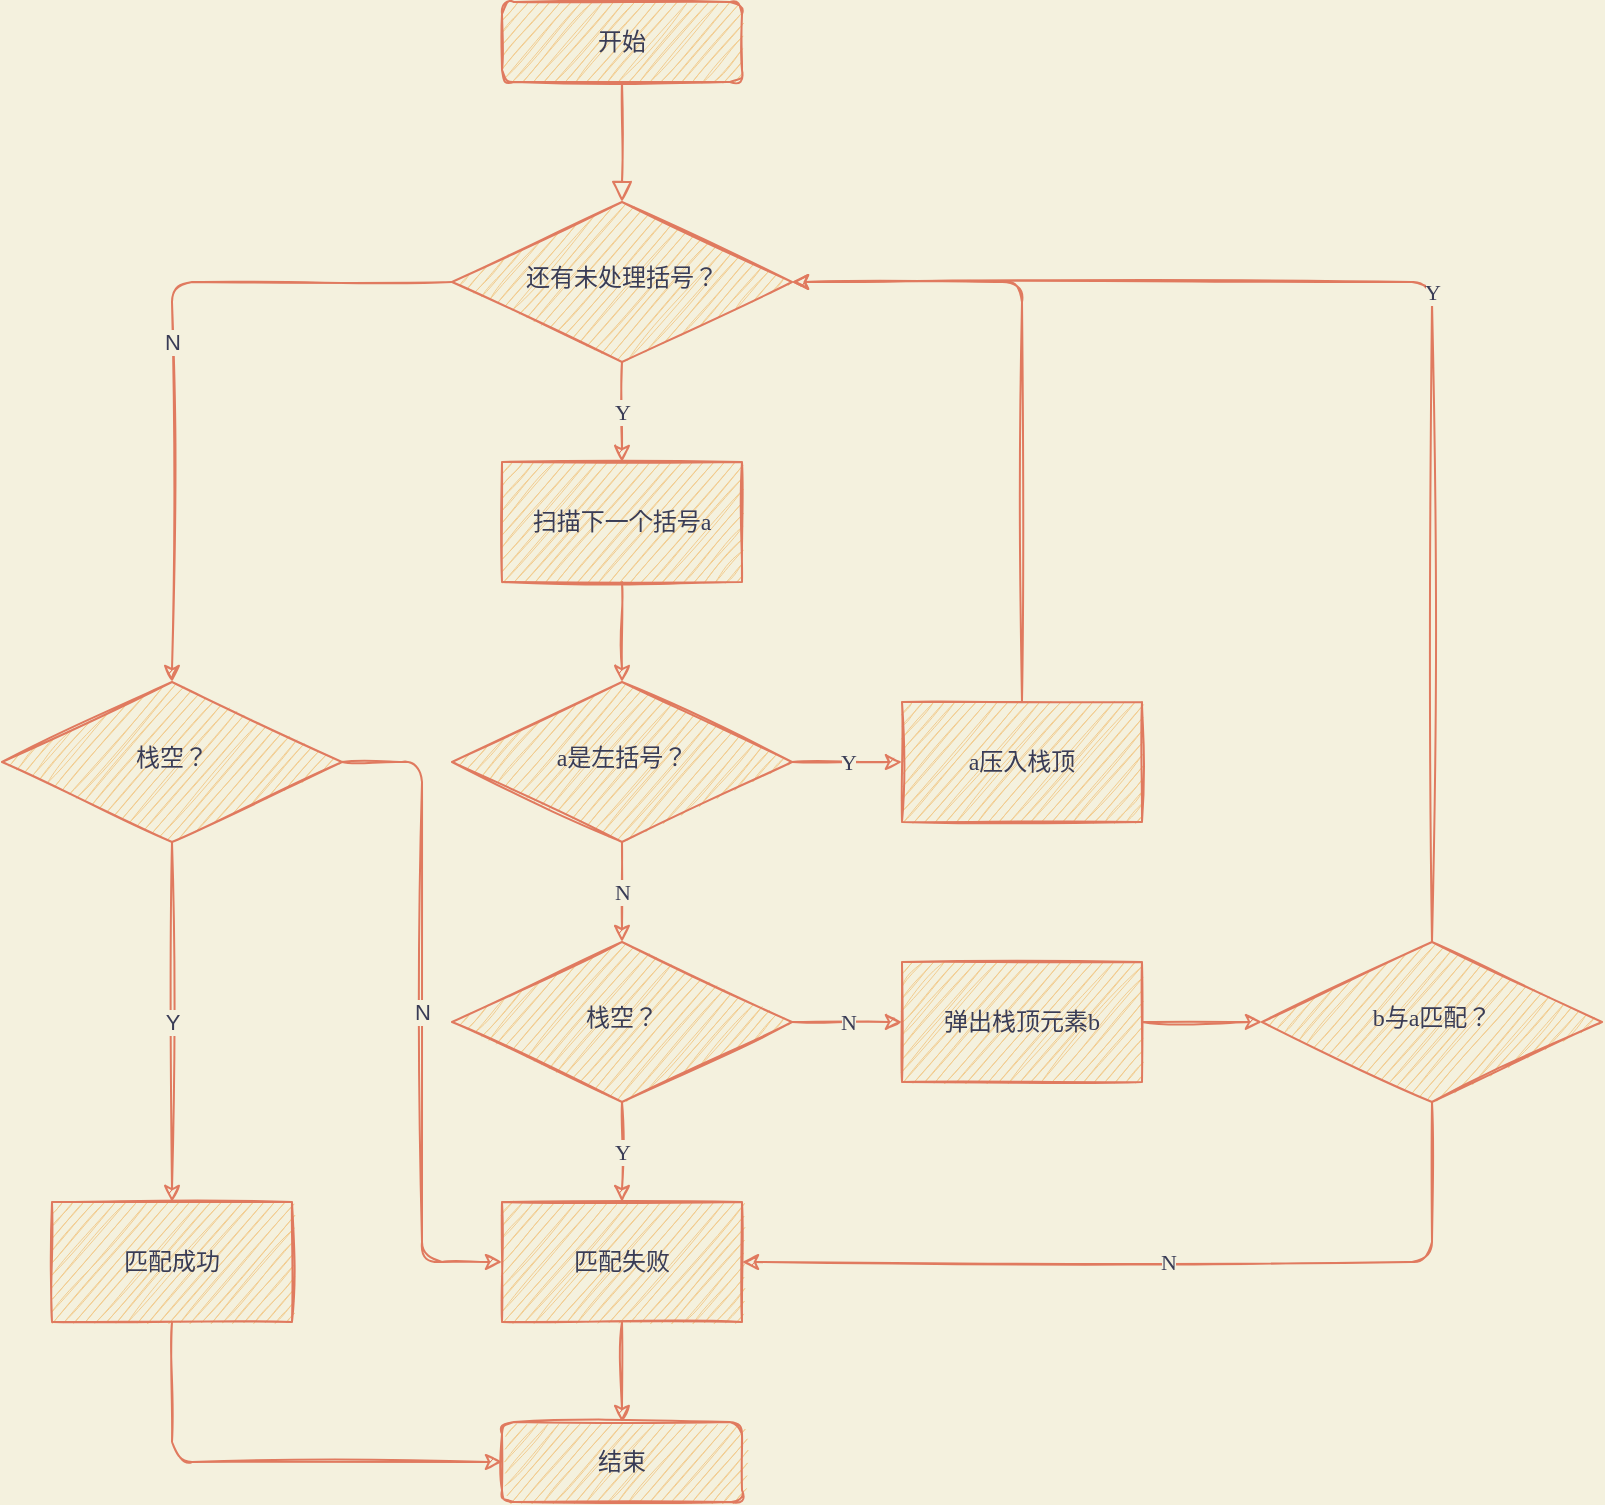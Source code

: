 <mxfile version="13.7.3" type="device"><diagram id="C5RBs43oDa-KdzZeNtuy" name="Page-1"><mxGraphModel dx="1837" dy="588" grid="1" gridSize="10" guides="1" tooltips="1" connect="1" arrows="1" fold="1" page="1" pageScale="1" pageWidth="827" pageHeight="1169" background="#F4F1DE" math="0" shadow="0"><root><mxCell id="WIyWlLk6GJQsqaUBKTNV-0"/><mxCell id="WIyWlLk6GJQsqaUBKTNV-1" parent="WIyWlLk6GJQsqaUBKTNV-0"/><mxCell id="WIyWlLk6GJQsqaUBKTNV-2" value="" style="rounded=0;html=1;jettySize=auto;orthogonalLoop=1;fontSize=11;endArrow=block;endFill=0;endSize=8;strokeWidth=1;shadow=0;labelBackgroundColor=none;edgeStyle=orthogonalEdgeStyle;strokeColor=#E07A5F;fontColor=#393C56;fontFamily=Comic Sans MS;sketch=1;" parent="WIyWlLk6GJQsqaUBKTNV-1" source="WIyWlLk6GJQsqaUBKTNV-3" target="WIyWlLk6GJQsqaUBKTNV-6" edge="1"><mxGeometry relative="1" as="geometry"/></mxCell><mxCell id="WIyWlLk6GJQsqaUBKTNV-3" value="开始" style="rounded=1;whiteSpace=wrap;html=1;fontSize=12;glass=0;strokeWidth=1;shadow=0;fillColor=#F2CC8F;strokeColor=#E07A5F;fontColor=#393C56;fontFamily=Comic Sans MS;sketch=1;" parent="WIyWlLk6GJQsqaUBKTNV-1" vertex="1"><mxGeometry x="160" y="80" width="120" height="40" as="geometry"/></mxCell><mxCell id="wf0UbWF13sSKw7cyk8Qv-16" value="Y" style="edgeStyle=orthogonalEdgeStyle;curved=0;rounded=1;orthogonalLoop=1;jettySize=auto;html=1;exitX=0.5;exitY=1;exitDx=0;exitDy=0;entryX=0.5;entryY=0;entryDx=0;entryDy=0;strokeColor=#E07A5F;fillColor=#F2CC8F;fontColor=#393C56;fontFamily=Comic Sans MS;labelBackgroundColor=#F4F1DE;sketch=1;" edge="1" parent="WIyWlLk6GJQsqaUBKTNV-1" source="WIyWlLk6GJQsqaUBKTNV-6" target="wf0UbWF13sSKw7cyk8Qv-0"><mxGeometry relative="1" as="geometry"/></mxCell><mxCell id="wf0UbWF13sSKw7cyk8Qv-30" value="N" style="edgeStyle=orthogonalEdgeStyle;curved=0;rounded=1;orthogonalLoop=1;jettySize=auto;html=1;exitX=0;exitY=0.5;exitDx=0;exitDy=0;entryX=0.5;entryY=0;entryDx=0;entryDy=0;strokeColor=#E07A5F;fillColor=#F2CC8F;fontColor=#393C56;labelBackgroundColor=#F4F1DE;sketch=1;" edge="1" parent="WIyWlLk6GJQsqaUBKTNV-1" source="WIyWlLk6GJQsqaUBKTNV-6" target="wf0UbWF13sSKw7cyk8Qv-29"><mxGeometry relative="1" as="geometry"/></mxCell><mxCell id="WIyWlLk6GJQsqaUBKTNV-6" value="还有未处理括号？" style="rhombus;whiteSpace=wrap;html=1;shadow=0;fontFamily=Comic Sans MS;fontSize=12;align=center;strokeWidth=1;spacing=6;spacingTop=-4;fillColor=#F2CC8F;strokeColor=#E07A5F;fontColor=#393C56;sketch=1;" parent="WIyWlLk6GJQsqaUBKTNV-1" vertex="1"><mxGeometry x="135" y="180" width="170" height="80" as="geometry"/></mxCell><mxCell id="wf0UbWF13sSKw7cyk8Qv-10" style="edgeStyle=orthogonalEdgeStyle;curved=0;rounded=1;orthogonalLoop=1;jettySize=auto;html=1;exitX=0.5;exitY=1;exitDx=0;exitDy=0;entryX=0.5;entryY=0;entryDx=0;entryDy=0;strokeColor=#E07A5F;fillColor=#F2CC8F;fontColor=#393C56;fontFamily=Comic Sans MS;labelBackgroundColor=#F4F1DE;sketch=1;" edge="1" parent="WIyWlLk6GJQsqaUBKTNV-1" source="wf0UbWF13sSKw7cyk8Qv-0" target="wf0UbWF13sSKw7cyk8Qv-1"><mxGeometry relative="1" as="geometry"/></mxCell><mxCell id="wf0UbWF13sSKw7cyk8Qv-0" value="扫描下一个括号a" style="rounded=0;whiteSpace=wrap;html=1;fillColor=#F2CC8F;strokeColor=#E07A5F;fontColor=#393C56;fontFamily=Comic Sans MS;sketch=1;" vertex="1" parent="WIyWlLk6GJQsqaUBKTNV-1"><mxGeometry x="160" y="310" width="120" height="60" as="geometry"/></mxCell><mxCell id="wf0UbWF13sSKw7cyk8Qv-11" value="N" style="edgeStyle=orthogonalEdgeStyle;curved=0;rounded=1;orthogonalLoop=1;jettySize=auto;html=1;exitX=0.5;exitY=1;exitDx=0;exitDy=0;entryX=0.5;entryY=0;entryDx=0;entryDy=0;strokeColor=#E07A5F;fillColor=#F2CC8F;fontColor=#393C56;fontFamily=Comic Sans MS;labelBackgroundColor=#F4F1DE;sketch=1;" edge="1" parent="WIyWlLk6GJQsqaUBKTNV-1" source="wf0UbWF13sSKw7cyk8Qv-1" target="wf0UbWF13sSKw7cyk8Qv-2"><mxGeometry relative="1" as="geometry"/></mxCell><mxCell id="wf0UbWF13sSKw7cyk8Qv-17" value="Y" style="edgeStyle=orthogonalEdgeStyle;curved=0;rounded=1;orthogonalLoop=1;jettySize=auto;html=1;exitX=1;exitY=0.5;exitDx=0;exitDy=0;entryX=0;entryY=0.5;entryDx=0;entryDy=0;strokeColor=#E07A5F;fillColor=#F2CC8F;fontColor=#393C56;fontFamily=Comic Sans MS;labelBackgroundColor=#F4F1DE;sketch=1;" edge="1" parent="WIyWlLk6GJQsqaUBKTNV-1" source="wf0UbWF13sSKw7cyk8Qv-1" target="wf0UbWF13sSKw7cyk8Qv-7"><mxGeometry relative="1" as="geometry"/></mxCell><mxCell id="wf0UbWF13sSKw7cyk8Qv-1" value="a是左括号？" style="rhombus;whiteSpace=wrap;html=1;shadow=0;fontFamily=Comic Sans MS;fontSize=12;align=center;strokeWidth=1;spacing=6;spacingTop=-4;fillColor=#F2CC8F;strokeColor=#E07A5F;fontColor=#393C56;sketch=1;" vertex="1" parent="WIyWlLk6GJQsqaUBKTNV-1"><mxGeometry x="135" y="420" width="170" height="80" as="geometry"/></mxCell><mxCell id="wf0UbWF13sSKw7cyk8Qv-12" value="Y" style="edgeStyle=orthogonalEdgeStyle;curved=0;rounded=1;orthogonalLoop=1;jettySize=auto;html=1;exitX=0.5;exitY=1;exitDx=0;exitDy=0;entryX=0.5;entryY=0;entryDx=0;entryDy=0;strokeColor=#E07A5F;fillColor=#F2CC8F;fontColor=#393C56;fontFamily=Comic Sans MS;labelBackgroundColor=#F4F1DE;sketch=1;" edge="1" parent="WIyWlLk6GJQsqaUBKTNV-1" source="wf0UbWF13sSKw7cyk8Qv-2" target="wf0UbWF13sSKw7cyk8Qv-3"><mxGeometry relative="1" as="geometry"/></mxCell><mxCell id="wf0UbWF13sSKw7cyk8Qv-14" value="N" style="edgeStyle=orthogonalEdgeStyle;curved=0;rounded=1;orthogonalLoop=1;jettySize=auto;html=1;exitX=1;exitY=0.5;exitDx=0;exitDy=0;entryX=0;entryY=0.5;entryDx=0;entryDy=0;strokeColor=#E07A5F;fillColor=#F2CC8F;fontColor=#393C56;fontFamily=Comic Sans MS;labelBackgroundColor=#F4F1DE;sketch=1;" edge="1" parent="WIyWlLk6GJQsqaUBKTNV-1" source="wf0UbWF13sSKw7cyk8Qv-2" target="wf0UbWF13sSKw7cyk8Qv-8"><mxGeometry relative="1" as="geometry"/></mxCell><mxCell id="wf0UbWF13sSKw7cyk8Qv-2" value="栈空？" style="rhombus;whiteSpace=wrap;html=1;shadow=0;fontFamily=Comic Sans MS;fontSize=12;align=center;strokeWidth=1;spacing=6;spacingTop=-4;fillColor=#F2CC8F;strokeColor=#E07A5F;fontColor=#393C56;sketch=1;" vertex="1" parent="WIyWlLk6GJQsqaUBKTNV-1"><mxGeometry x="135" y="550" width="170" height="80" as="geometry"/></mxCell><mxCell id="wf0UbWF13sSKw7cyk8Qv-13" style="edgeStyle=orthogonalEdgeStyle;curved=0;rounded=1;orthogonalLoop=1;jettySize=auto;html=1;exitX=0.5;exitY=1;exitDx=0;exitDy=0;entryX=0.5;entryY=0;entryDx=0;entryDy=0;strokeColor=#E07A5F;fillColor=#F2CC8F;fontColor=#393C56;fontFamily=Comic Sans MS;labelBackgroundColor=#F4F1DE;sketch=1;" edge="1" parent="WIyWlLk6GJQsqaUBKTNV-1" source="wf0UbWF13sSKw7cyk8Qv-3" target="wf0UbWF13sSKw7cyk8Qv-5"><mxGeometry relative="1" as="geometry"/></mxCell><mxCell id="wf0UbWF13sSKw7cyk8Qv-3" value="匹配失败" style="rounded=0;whiteSpace=wrap;html=1;fillColor=#F2CC8F;strokeColor=#E07A5F;fontColor=#393C56;fontFamily=Comic Sans MS;sketch=1;" vertex="1" parent="WIyWlLk6GJQsqaUBKTNV-1"><mxGeometry x="160" y="680" width="120" height="60" as="geometry"/></mxCell><mxCell id="wf0UbWF13sSKw7cyk8Qv-5" value="结束" style="rounded=1;whiteSpace=wrap;html=1;fontSize=12;glass=0;strokeWidth=1;shadow=0;fillColor=#F2CC8F;strokeColor=#E07A5F;fontColor=#393C56;fontFamily=Comic Sans MS;sketch=1;" vertex="1" parent="WIyWlLk6GJQsqaUBKTNV-1"><mxGeometry x="160" y="790" width="120" height="40" as="geometry"/></mxCell><mxCell id="wf0UbWF13sSKw7cyk8Qv-18" style="edgeStyle=orthogonalEdgeStyle;curved=0;rounded=1;orthogonalLoop=1;jettySize=auto;html=1;exitX=0.5;exitY=0;exitDx=0;exitDy=0;entryX=1;entryY=0.5;entryDx=0;entryDy=0;strokeColor=#E07A5F;fillColor=#F2CC8F;fontColor=#393C56;fontFamily=Comic Sans MS;labelBackgroundColor=#F4F1DE;sketch=1;" edge="1" parent="WIyWlLk6GJQsqaUBKTNV-1" source="wf0UbWF13sSKw7cyk8Qv-7" target="WIyWlLk6GJQsqaUBKTNV-6"><mxGeometry relative="1" as="geometry"/></mxCell><mxCell id="wf0UbWF13sSKw7cyk8Qv-7" value="a压入栈顶" style="rounded=0;whiteSpace=wrap;html=1;fillColor=#F2CC8F;strokeColor=#E07A5F;fontColor=#393C56;fontFamily=Comic Sans MS;sketch=1;" vertex="1" parent="WIyWlLk6GJQsqaUBKTNV-1"><mxGeometry x="360" y="430" width="120" height="60" as="geometry"/></mxCell><mxCell id="wf0UbWF13sSKw7cyk8Qv-20" style="edgeStyle=orthogonalEdgeStyle;curved=0;rounded=1;orthogonalLoop=1;jettySize=auto;html=1;exitX=1;exitY=0.5;exitDx=0;exitDy=0;entryX=0;entryY=0.5;entryDx=0;entryDy=0;strokeColor=#E07A5F;fillColor=#F2CC8F;fontColor=#393C56;fontFamily=Comic Sans MS;labelBackgroundColor=#F4F1DE;sketch=1;" edge="1" parent="WIyWlLk6GJQsqaUBKTNV-1" source="wf0UbWF13sSKw7cyk8Qv-8" target="wf0UbWF13sSKw7cyk8Qv-9"><mxGeometry relative="1" as="geometry"/></mxCell><mxCell id="wf0UbWF13sSKw7cyk8Qv-8" value="弹出栈顶元素b" style="rounded=0;whiteSpace=wrap;html=1;fillColor=#F2CC8F;strokeColor=#E07A5F;fontColor=#393C56;fontFamily=Comic Sans MS;sketch=1;" vertex="1" parent="WIyWlLk6GJQsqaUBKTNV-1"><mxGeometry x="360" y="560" width="120" height="60" as="geometry"/></mxCell><mxCell id="wf0UbWF13sSKw7cyk8Qv-22" value="Y" style="edgeStyle=orthogonalEdgeStyle;curved=0;rounded=1;orthogonalLoop=1;jettySize=auto;html=1;exitX=0.5;exitY=0;exitDx=0;exitDy=0;entryX=1;entryY=0.5;entryDx=0;entryDy=0;strokeColor=#E07A5F;fillColor=#F2CC8F;fontColor=#393C56;fontFamily=Comic Sans MS;labelBackgroundColor=#F4F1DE;sketch=1;" edge="1" parent="WIyWlLk6GJQsqaUBKTNV-1" source="wf0UbWF13sSKw7cyk8Qv-9" target="WIyWlLk6GJQsqaUBKTNV-6"><mxGeometry relative="1" as="geometry"/></mxCell><mxCell id="wf0UbWF13sSKw7cyk8Qv-24" value="N" style="edgeStyle=orthogonalEdgeStyle;curved=0;rounded=1;orthogonalLoop=1;jettySize=auto;html=1;exitX=0.5;exitY=1;exitDx=0;exitDy=0;entryX=1;entryY=0.5;entryDx=0;entryDy=0;strokeColor=#E07A5F;fillColor=#F2CC8F;fontColor=#393C56;fontFamily=Comic Sans MS;labelBackgroundColor=#F4F1DE;sketch=1;" edge="1" parent="WIyWlLk6GJQsqaUBKTNV-1" source="wf0UbWF13sSKw7cyk8Qv-9" target="wf0UbWF13sSKw7cyk8Qv-3"><mxGeometry relative="1" as="geometry"/></mxCell><mxCell id="wf0UbWF13sSKw7cyk8Qv-9" value="b与a匹配？" style="rhombus;whiteSpace=wrap;html=1;shadow=0;fontFamily=Comic Sans MS;fontSize=12;align=center;strokeWidth=1;spacing=6;spacingTop=-4;fillColor=#F2CC8F;strokeColor=#E07A5F;fontColor=#393C56;sketch=1;" vertex="1" parent="WIyWlLk6GJQsqaUBKTNV-1"><mxGeometry x="540" y="550" width="170" height="80" as="geometry"/></mxCell><mxCell id="wf0UbWF13sSKw7cyk8Qv-34" value="N" style="edgeStyle=orthogonalEdgeStyle;curved=0;rounded=1;orthogonalLoop=1;jettySize=auto;html=1;exitX=1;exitY=0.5;exitDx=0;exitDy=0;entryX=0;entryY=0.5;entryDx=0;entryDy=0;strokeColor=#E07A5F;fillColor=#F2CC8F;fontColor=#393C56;labelBackgroundColor=#F4F1DE;sketch=1;" edge="1" parent="WIyWlLk6GJQsqaUBKTNV-1" source="wf0UbWF13sSKw7cyk8Qv-29" target="wf0UbWF13sSKw7cyk8Qv-3"><mxGeometry relative="1" as="geometry"/></mxCell><mxCell id="wf0UbWF13sSKw7cyk8Qv-36" value="Y" style="edgeStyle=orthogonalEdgeStyle;curved=0;rounded=1;orthogonalLoop=1;jettySize=auto;html=1;exitX=0.5;exitY=1;exitDx=0;exitDy=0;entryX=0.5;entryY=0;entryDx=0;entryDy=0;strokeColor=#E07A5F;fillColor=#F2CC8F;fontColor=#393C56;labelBackgroundColor=#F4F1DE;sketch=1;" edge="1" parent="WIyWlLk6GJQsqaUBKTNV-1" source="wf0UbWF13sSKw7cyk8Qv-29" target="wf0UbWF13sSKw7cyk8Qv-35"><mxGeometry relative="1" as="geometry"/></mxCell><mxCell id="wf0UbWF13sSKw7cyk8Qv-29" value="栈空？" style="rhombus;whiteSpace=wrap;html=1;shadow=0;fontFamily=Comic Sans MS;fontSize=12;align=center;strokeWidth=1;spacing=6;spacingTop=-4;fillColor=#F2CC8F;strokeColor=#E07A5F;fontColor=#393C56;sketch=1;" vertex="1" parent="WIyWlLk6GJQsqaUBKTNV-1"><mxGeometry x="-90" y="420" width="170" height="80" as="geometry"/></mxCell><mxCell id="wf0UbWF13sSKw7cyk8Qv-37" style="edgeStyle=orthogonalEdgeStyle;curved=0;rounded=1;orthogonalLoop=1;jettySize=auto;html=1;exitX=0.5;exitY=1;exitDx=0;exitDy=0;entryX=0;entryY=0.5;entryDx=0;entryDy=0;strokeColor=#E07A5F;fillColor=#F2CC8F;fontColor=#393C56;sketch=1;" edge="1" parent="WIyWlLk6GJQsqaUBKTNV-1" source="wf0UbWF13sSKw7cyk8Qv-35" target="wf0UbWF13sSKw7cyk8Qv-5"><mxGeometry relative="1" as="geometry"/></mxCell><mxCell id="wf0UbWF13sSKw7cyk8Qv-35" value="匹配成功" style="rounded=0;whiteSpace=wrap;html=1;fillColor=#F2CC8F;strokeColor=#E07A5F;fontColor=#393C56;fontFamily=Comic Sans MS;sketch=1;" vertex="1" parent="WIyWlLk6GJQsqaUBKTNV-1"><mxGeometry x="-65" y="680" width="120" height="60" as="geometry"/></mxCell></root></mxGraphModel></diagram></mxfile>